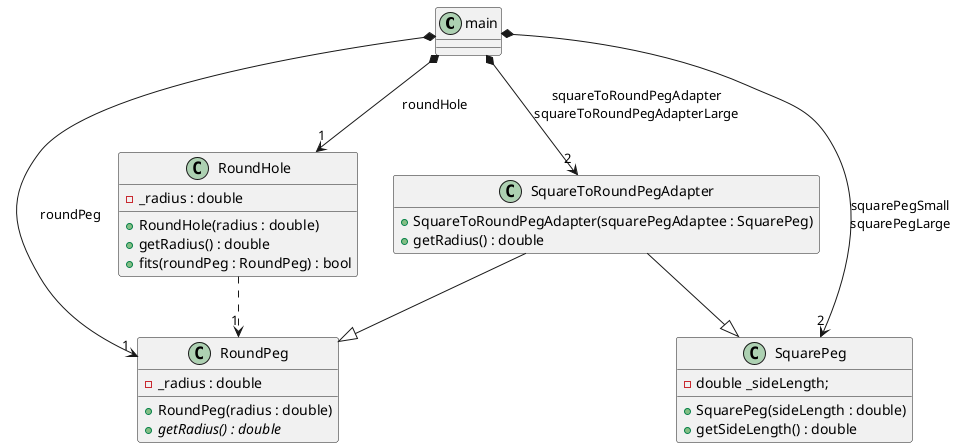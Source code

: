@startuml
'https://plantuml.com/class-diagram

class main

class RoundHole {
    + RoundHole(radius : double)
    + getRadius() : double
    + fits(roundPeg : RoundPeg) : bool

    - _radius : double
}

main *--> "1" RoundHole : roundHole
RoundHole ..> "1" RoundPeg

class RoundPeg {
    + RoundPeg(radius : double)
    + {abstract} getRadius() : double

    - _radius : double
}

main *--> "1" RoundPeg : roundPeg

class SquarePeg {
    + SquarePeg(sideLength : double)
    + getSideLength() : double

    - double _sideLength;
}

main *--> "2" SquarePeg : squarePegSmall\nsquarePegLarge

class SquareToRoundPegAdapter {
    + SquareToRoundPegAdapter(squarePegAdaptee : SquarePeg)
    + getRadius() : double
}

hide SquareToRoundPegAdapter fields

main *--> "2" SquareToRoundPegAdapter : squareToRoundPegAdapter\nsquareToRoundPegAdapterLarge
SquareToRoundPegAdapter --|> RoundPeg
SquareToRoundPegAdapter --|> SquarePeg

@enduml
